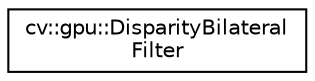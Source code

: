 digraph "Graphical Class Hierarchy"
{
 // LATEX_PDF_SIZE
  edge [fontname="Helvetica",fontsize="10",labelfontname="Helvetica",labelfontsize="10"];
  node [fontname="Helvetica",fontsize="10",shape=record];
  rankdir="LR";
  Node0 [label="cv::gpu::DisparityBilateral\lFilter",height=0.2,width=0.4,color="black", fillcolor="white", style="filled",URL="$classcv_1_1gpu_1_1_disparity_bilateral_filter.html",tooltip=" "];
}
